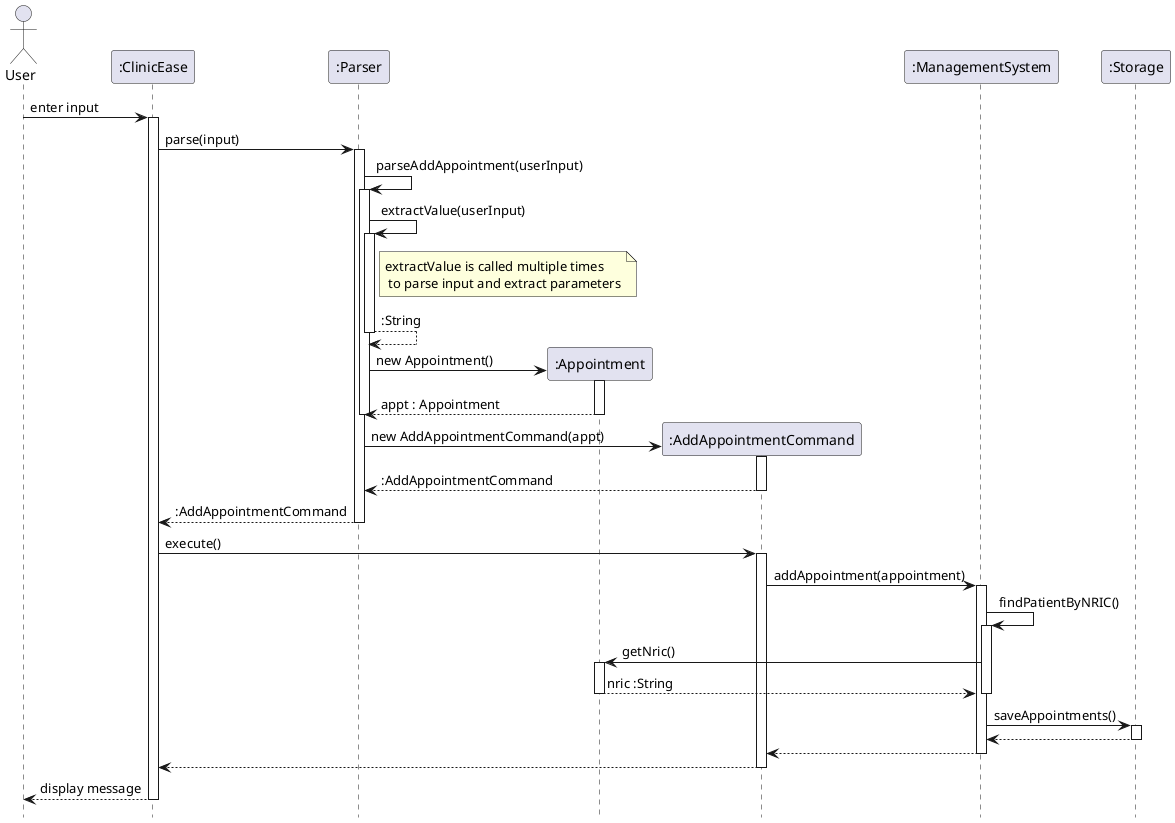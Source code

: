 @startuml
hide footbox

actor User

participant ":ClinicEase" as ClinicEase
participant ":Parser" as Parser
participant ":Appointment" as Appointment
participant ":AddAppointmentCommand" as AddAppointmentCommand
participant ":ManagementSystem" as ManagementSystem
participant ":Storage" as Storage

User -> ClinicEase : enter input
activate ClinicEase
ClinicEase -> Parser : parse(input)
activate Parser

Parser -> Parser : parseAddAppointment(userInput)
activate Parser
Parser -> Parser : extractValue(userInput)
activate Parser
note right of Parser: extractValue is called multiple times\n to parse input and extract parameters
Parser --> Parser : :String
deactivate Parser

create Appointment
Parser -> Appointment : new Appointment()
activate Appointment
Appointment --> Parser : appt : Appointment
deactivate Appointment
deactivate Parser

create AddAppointmentCommand
Parser -> AddAppointmentCommand : new AddAppointmentCommand(appt)
activate AddAppointmentCommand
AddAppointmentCommand --> Parser : :AddAppointmentCommand
deactivate AddAppointmentCommand
Parser --> ClinicEase : :AddAppointmentCommand
deactivate Parser

ClinicEase -> AddAppointmentCommand : execute()
activate AddAppointmentCommand
AddAppointmentCommand -> ManagementSystem : addAppointment(appointment)
activate ManagementSystem
ManagementSystem -> ManagementSystem : findPatientByNRIC()
activate ManagementSystem
ManagementSystem -> Appointment : getNric()
activate Appointment
Appointment --> ManagementSystem : nric :String
deactivate Appointment
deactivate ManagementSystem

ManagementSystem -> Storage : saveAppointments()
activate Storage
Storage --> ManagementSystem :
deactivate Storage
ManagementSystem --> AddAppointmentCommand :
deactivate ManagementSystem
AddAppointmentCommand --> ClinicEase :
deactivate AddAppointmentCommand
ClinicEase --> User : display message
deactivate ClinicEase

@enduml